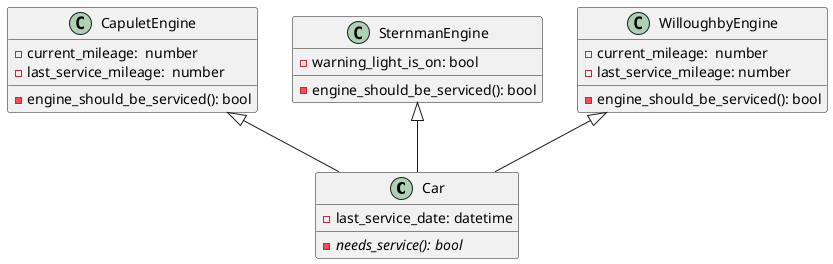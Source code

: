 @startuml
class Car {
- last_service_date: datetime    
- {abstract}needs_service(): bool 
}

class CapuletEngine {
- current_mileage:  number
- last_service_mileage:  number
- engine_should_be_serviced(): bool
}

class SternmanEngine {
- warning_light_is_on: bool
- engine_should_be_serviced(): bool
}

class WilloughbyEngine {
- current_mileage:  number
- last_service_mileage: number
- engine_should_be_serviced(): bool
}


CapuletEngine <|-- Car
SternmanEngine <|--  Car
WilloughbyEngine <|-- Car
@enduml